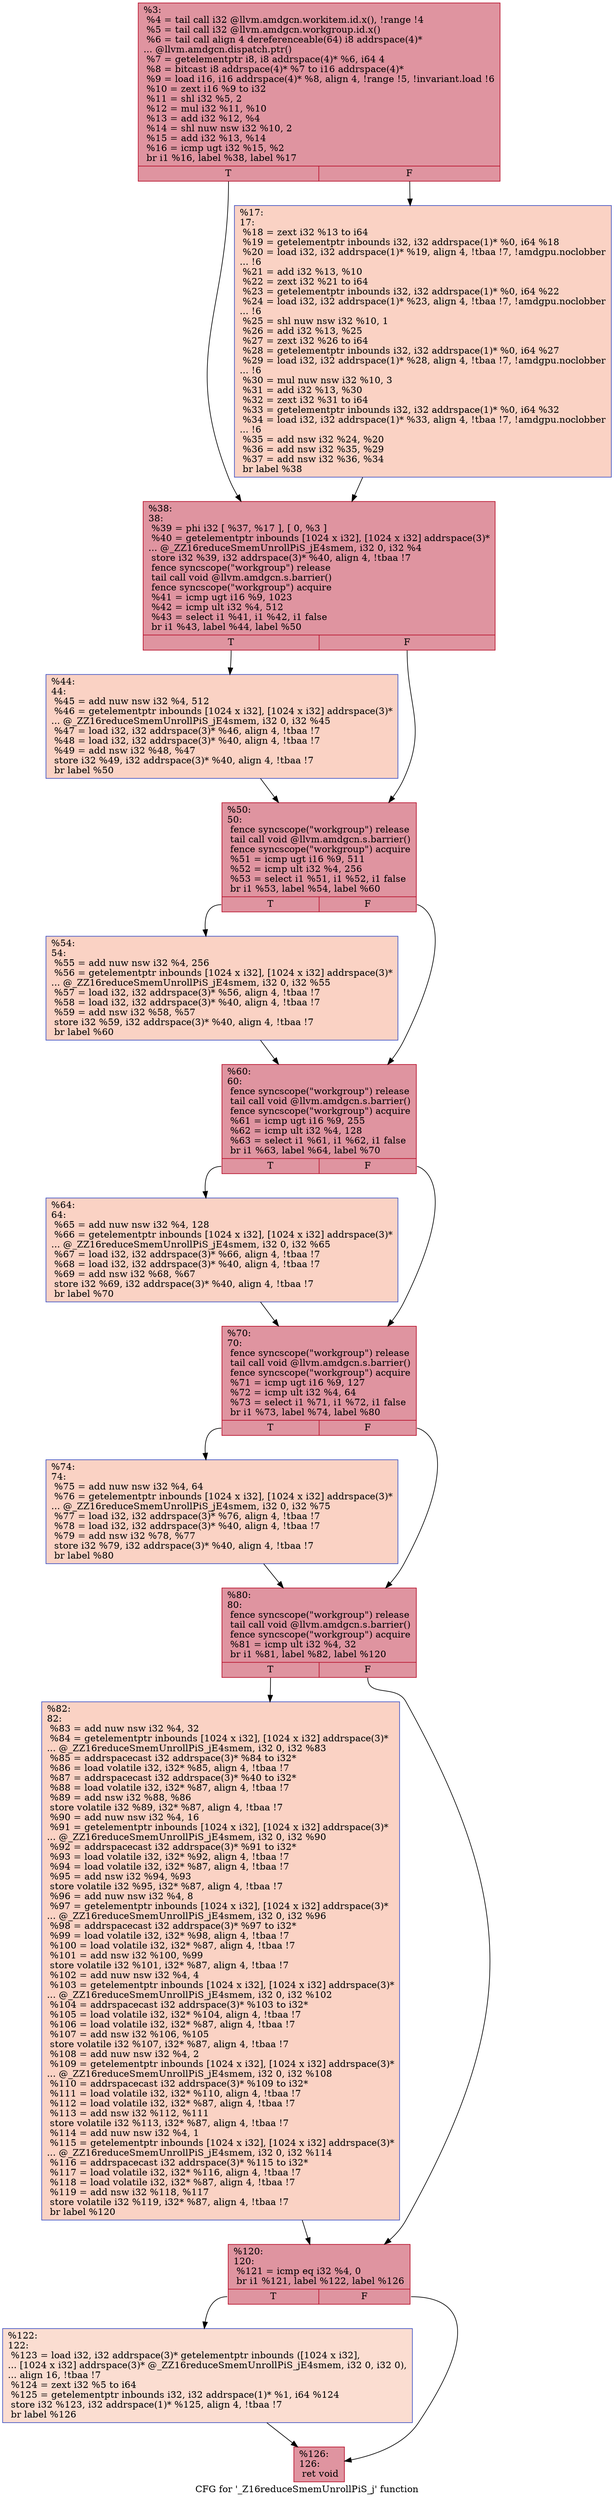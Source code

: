 digraph "CFG for '_Z16reduceSmemUnrollPiS_j' function" {
	label="CFG for '_Z16reduceSmemUnrollPiS_j' function";

	Node0x4797890 [shape=record,color="#b70d28ff", style=filled, fillcolor="#b70d2870",label="{%3:\l  %4 = tail call i32 @llvm.amdgcn.workitem.id.x(), !range !4\l  %5 = tail call i32 @llvm.amdgcn.workgroup.id.x()\l  %6 = tail call align 4 dereferenceable(64) i8 addrspace(4)*\l... @llvm.amdgcn.dispatch.ptr()\l  %7 = getelementptr i8, i8 addrspace(4)* %6, i64 4\l  %8 = bitcast i8 addrspace(4)* %7 to i16 addrspace(4)*\l  %9 = load i16, i16 addrspace(4)* %8, align 4, !range !5, !invariant.load !6\l  %10 = zext i16 %9 to i32\l  %11 = shl i32 %5, 2\l  %12 = mul i32 %11, %10\l  %13 = add i32 %12, %4\l  %14 = shl nuw nsw i32 %10, 2\l  %15 = add i32 %13, %14\l  %16 = icmp ugt i32 %15, %2\l  br i1 %16, label %38, label %17\l|{<s0>T|<s1>F}}"];
	Node0x4797890:s0 -> Node0x4798620;
	Node0x4797890:s1 -> Node0x47991e0;
	Node0x47991e0 [shape=record,color="#3d50c3ff", style=filled, fillcolor="#f4987a70",label="{%17:\l17:                                               \l  %18 = zext i32 %13 to i64\l  %19 = getelementptr inbounds i32, i32 addrspace(1)* %0, i64 %18\l  %20 = load i32, i32 addrspace(1)* %19, align 4, !tbaa !7, !amdgpu.noclobber\l... !6\l  %21 = add i32 %13, %10\l  %22 = zext i32 %21 to i64\l  %23 = getelementptr inbounds i32, i32 addrspace(1)* %0, i64 %22\l  %24 = load i32, i32 addrspace(1)* %23, align 4, !tbaa !7, !amdgpu.noclobber\l... !6\l  %25 = shl nuw nsw i32 %10, 1\l  %26 = add i32 %13, %25\l  %27 = zext i32 %26 to i64\l  %28 = getelementptr inbounds i32, i32 addrspace(1)* %0, i64 %27\l  %29 = load i32, i32 addrspace(1)* %28, align 4, !tbaa !7, !amdgpu.noclobber\l... !6\l  %30 = mul nuw nsw i32 %10, 3\l  %31 = add i32 %13, %30\l  %32 = zext i32 %31 to i64\l  %33 = getelementptr inbounds i32, i32 addrspace(1)* %0, i64 %32\l  %34 = load i32, i32 addrspace(1)* %33, align 4, !tbaa !7, !amdgpu.noclobber\l... !6\l  %35 = add nsw i32 %24, %20\l  %36 = add nsw i32 %35, %29\l  %37 = add nsw i32 %36, %34\l  br label %38\l}"];
	Node0x47991e0 -> Node0x4798620;
	Node0x4798620 [shape=record,color="#b70d28ff", style=filled, fillcolor="#b70d2870",label="{%38:\l38:                                               \l  %39 = phi i32 [ %37, %17 ], [ 0, %3 ]\l  %40 = getelementptr inbounds [1024 x i32], [1024 x i32] addrspace(3)*\l... @_ZZ16reduceSmemUnrollPiS_jE4smem, i32 0, i32 %4\l  store i32 %39, i32 addrspace(3)* %40, align 4, !tbaa !7\l  fence syncscope(\"workgroup\") release\l  tail call void @llvm.amdgcn.s.barrier()\l  fence syncscope(\"workgroup\") acquire\l  %41 = icmp ugt i16 %9, 1023\l  %42 = icmp ult i32 %4, 512\l  %43 = select i1 %41, i1 %42, i1 false\l  br i1 %43, label %44, label %50\l|{<s0>T|<s1>F}}"];
	Node0x4798620:s0 -> Node0x479bdc0;
	Node0x4798620:s1 -> Node0x479be10;
	Node0x479bdc0 [shape=record,color="#3d50c3ff", style=filled, fillcolor="#f4987a70",label="{%44:\l44:                                               \l  %45 = add nuw nsw i32 %4, 512\l  %46 = getelementptr inbounds [1024 x i32], [1024 x i32] addrspace(3)*\l... @_ZZ16reduceSmemUnrollPiS_jE4smem, i32 0, i32 %45\l  %47 = load i32, i32 addrspace(3)* %46, align 4, !tbaa !7\l  %48 = load i32, i32 addrspace(3)* %40, align 4, !tbaa !7\l  %49 = add nsw i32 %48, %47\l  store i32 %49, i32 addrspace(3)* %40, align 4, !tbaa !7\l  br label %50\l}"];
	Node0x479bdc0 -> Node0x479be10;
	Node0x479be10 [shape=record,color="#b70d28ff", style=filled, fillcolor="#b70d2870",label="{%50:\l50:                                               \l  fence syncscope(\"workgroup\") release\l  tail call void @llvm.amdgcn.s.barrier()\l  fence syncscope(\"workgroup\") acquire\l  %51 = icmp ugt i16 %9, 511\l  %52 = icmp ult i32 %4, 256\l  %53 = select i1 %51, i1 %52, i1 false\l  br i1 %53, label %54, label %60\l|{<s0>T|<s1>F}}"];
	Node0x479be10:s0 -> Node0x479c6d0;
	Node0x479be10:s1 -> Node0x479c720;
	Node0x479c6d0 [shape=record,color="#3d50c3ff", style=filled, fillcolor="#f4987a70",label="{%54:\l54:                                               \l  %55 = add nuw nsw i32 %4, 256\l  %56 = getelementptr inbounds [1024 x i32], [1024 x i32] addrspace(3)*\l... @_ZZ16reduceSmemUnrollPiS_jE4smem, i32 0, i32 %55\l  %57 = load i32, i32 addrspace(3)* %56, align 4, !tbaa !7\l  %58 = load i32, i32 addrspace(3)* %40, align 4, !tbaa !7\l  %59 = add nsw i32 %58, %57\l  store i32 %59, i32 addrspace(3)* %40, align 4, !tbaa !7\l  br label %60\l}"];
	Node0x479c6d0 -> Node0x479c720;
	Node0x479c720 [shape=record,color="#b70d28ff", style=filled, fillcolor="#b70d2870",label="{%60:\l60:                                               \l  fence syncscope(\"workgroup\") release\l  tail call void @llvm.amdgcn.s.barrier()\l  fence syncscope(\"workgroup\") acquire\l  %61 = icmp ugt i16 %9, 255\l  %62 = icmp ult i32 %4, 128\l  %63 = select i1 %61, i1 %62, i1 false\l  br i1 %63, label %64, label %70\l|{<s0>T|<s1>F}}"];
	Node0x479c720:s0 -> Node0x479cf80;
	Node0x479c720:s1 -> Node0x479cfd0;
	Node0x479cf80 [shape=record,color="#3d50c3ff", style=filled, fillcolor="#f4987a70",label="{%64:\l64:                                               \l  %65 = add nuw nsw i32 %4, 128\l  %66 = getelementptr inbounds [1024 x i32], [1024 x i32] addrspace(3)*\l... @_ZZ16reduceSmemUnrollPiS_jE4smem, i32 0, i32 %65\l  %67 = load i32, i32 addrspace(3)* %66, align 4, !tbaa !7\l  %68 = load i32, i32 addrspace(3)* %40, align 4, !tbaa !7\l  %69 = add nsw i32 %68, %67\l  store i32 %69, i32 addrspace(3)* %40, align 4, !tbaa !7\l  br label %70\l}"];
	Node0x479cf80 -> Node0x479cfd0;
	Node0x479cfd0 [shape=record,color="#b70d28ff", style=filled, fillcolor="#b70d2870",label="{%70:\l70:                                               \l  fence syncscope(\"workgroup\") release\l  tail call void @llvm.amdgcn.s.barrier()\l  fence syncscope(\"workgroup\") acquire\l  %71 = icmp ugt i16 %9, 127\l  %72 = icmp ult i32 %4, 64\l  %73 = select i1 %71, i1 %72, i1 false\l  br i1 %73, label %74, label %80\l|{<s0>T|<s1>F}}"];
	Node0x479cfd0:s0 -> Node0x479da30;
	Node0x479cfd0:s1 -> Node0x479da80;
	Node0x479da30 [shape=record,color="#3d50c3ff", style=filled, fillcolor="#f4987a70",label="{%74:\l74:                                               \l  %75 = add nuw nsw i32 %4, 64\l  %76 = getelementptr inbounds [1024 x i32], [1024 x i32] addrspace(3)*\l... @_ZZ16reduceSmemUnrollPiS_jE4smem, i32 0, i32 %75\l  %77 = load i32, i32 addrspace(3)* %76, align 4, !tbaa !7\l  %78 = load i32, i32 addrspace(3)* %40, align 4, !tbaa !7\l  %79 = add nsw i32 %78, %77\l  store i32 %79, i32 addrspace(3)* %40, align 4, !tbaa !7\l  br label %80\l}"];
	Node0x479da30 -> Node0x479da80;
	Node0x479da80 [shape=record,color="#b70d28ff", style=filled, fillcolor="#b70d2870",label="{%80:\l80:                                               \l  fence syncscope(\"workgroup\") release\l  tail call void @llvm.amdgcn.s.barrier()\l  fence syncscope(\"workgroup\") acquire\l  %81 = icmp ult i32 %4, 32\l  br i1 %81, label %82, label %120\l|{<s0>T|<s1>F}}"];
	Node0x479da80:s0 -> Node0x479e170;
	Node0x479da80:s1 -> Node0x479e1c0;
	Node0x479e170 [shape=record,color="#3d50c3ff", style=filled, fillcolor="#f4987a70",label="{%82:\l82:                                               \l  %83 = add nuw nsw i32 %4, 32\l  %84 = getelementptr inbounds [1024 x i32], [1024 x i32] addrspace(3)*\l... @_ZZ16reduceSmemUnrollPiS_jE4smem, i32 0, i32 %83\l  %85 = addrspacecast i32 addrspace(3)* %84 to i32*\l  %86 = load volatile i32, i32* %85, align 4, !tbaa !7\l  %87 = addrspacecast i32 addrspace(3)* %40 to i32*\l  %88 = load volatile i32, i32* %87, align 4, !tbaa !7\l  %89 = add nsw i32 %88, %86\l  store volatile i32 %89, i32* %87, align 4, !tbaa !7\l  %90 = add nuw nsw i32 %4, 16\l  %91 = getelementptr inbounds [1024 x i32], [1024 x i32] addrspace(3)*\l... @_ZZ16reduceSmemUnrollPiS_jE4smem, i32 0, i32 %90\l  %92 = addrspacecast i32 addrspace(3)* %91 to i32*\l  %93 = load volatile i32, i32* %92, align 4, !tbaa !7\l  %94 = load volatile i32, i32* %87, align 4, !tbaa !7\l  %95 = add nsw i32 %94, %93\l  store volatile i32 %95, i32* %87, align 4, !tbaa !7\l  %96 = add nuw nsw i32 %4, 8\l  %97 = getelementptr inbounds [1024 x i32], [1024 x i32] addrspace(3)*\l... @_ZZ16reduceSmemUnrollPiS_jE4smem, i32 0, i32 %96\l  %98 = addrspacecast i32 addrspace(3)* %97 to i32*\l  %99 = load volatile i32, i32* %98, align 4, !tbaa !7\l  %100 = load volatile i32, i32* %87, align 4, !tbaa !7\l  %101 = add nsw i32 %100, %99\l  store volatile i32 %101, i32* %87, align 4, !tbaa !7\l  %102 = add nuw nsw i32 %4, 4\l  %103 = getelementptr inbounds [1024 x i32], [1024 x i32] addrspace(3)*\l... @_ZZ16reduceSmemUnrollPiS_jE4smem, i32 0, i32 %102\l  %104 = addrspacecast i32 addrspace(3)* %103 to i32*\l  %105 = load volatile i32, i32* %104, align 4, !tbaa !7\l  %106 = load volatile i32, i32* %87, align 4, !tbaa !7\l  %107 = add nsw i32 %106, %105\l  store volatile i32 %107, i32* %87, align 4, !tbaa !7\l  %108 = add nuw nsw i32 %4, 2\l  %109 = getelementptr inbounds [1024 x i32], [1024 x i32] addrspace(3)*\l... @_ZZ16reduceSmemUnrollPiS_jE4smem, i32 0, i32 %108\l  %110 = addrspacecast i32 addrspace(3)* %109 to i32*\l  %111 = load volatile i32, i32* %110, align 4, !tbaa !7\l  %112 = load volatile i32, i32* %87, align 4, !tbaa !7\l  %113 = add nsw i32 %112, %111\l  store volatile i32 %113, i32* %87, align 4, !tbaa !7\l  %114 = add nuw nsw i32 %4, 1\l  %115 = getelementptr inbounds [1024 x i32], [1024 x i32] addrspace(3)*\l... @_ZZ16reduceSmemUnrollPiS_jE4smem, i32 0, i32 %114\l  %116 = addrspacecast i32 addrspace(3)* %115 to i32*\l  %117 = load volatile i32, i32* %116, align 4, !tbaa !7\l  %118 = load volatile i32, i32* %87, align 4, !tbaa !7\l  %119 = add nsw i32 %118, %117\l  store volatile i32 %119, i32* %87, align 4, !tbaa !7\l  br label %120\l}"];
	Node0x479e170 -> Node0x479e1c0;
	Node0x479e1c0 [shape=record,color="#b70d28ff", style=filled, fillcolor="#b70d2870",label="{%120:\l120:                                              \l  %121 = icmp eq i32 %4, 0\l  br i1 %121, label %122, label %126\l|{<s0>T|<s1>F}}"];
	Node0x479e1c0:s0 -> Node0x479e350;
	Node0x479e1c0:s1 -> Node0x479fbc0;
	Node0x479e350 [shape=record,color="#3d50c3ff", style=filled, fillcolor="#f7b39670",label="{%122:\l122:                                              \l  %123 = load i32, i32 addrspace(3)* getelementptr inbounds ([1024 x i32],\l... [1024 x i32] addrspace(3)* @_ZZ16reduceSmemUnrollPiS_jE4smem, i32 0, i32 0),\l... align 16, !tbaa !7\l  %124 = zext i32 %5 to i64\l  %125 = getelementptr inbounds i32, i32 addrspace(1)* %1, i64 %124\l  store i32 %123, i32 addrspace(1)* %125, align 4, !tbaa !7\l  br label %126\l}"];
	Node0x479e350 -> Node0x479fbc0;
	Node0x479fbc0 [shape=record,color="#b70d28ff", style=filled, fillcolor="#b70d2870",label="{%126:\l126:                                              \l  ret void\l}"];
}
